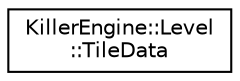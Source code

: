 digraph "Graphical Class Hierarchy"
{
  edge [fontname="Helvetica",fontsize="10",labelfontname="Helvetica",labelfontsize="10"];
  node [fontname="Helvetica",fontsize="10",shape=record];
  rankdir="LR";
  Node0 [label="KillerEngine::Level\l::TileData",height=0.2,width=0.4,color="black", fillcolor="white", style="filled",URL="$struct_killer_engine_1_1_level_1_1_tile_data.html"];
}
